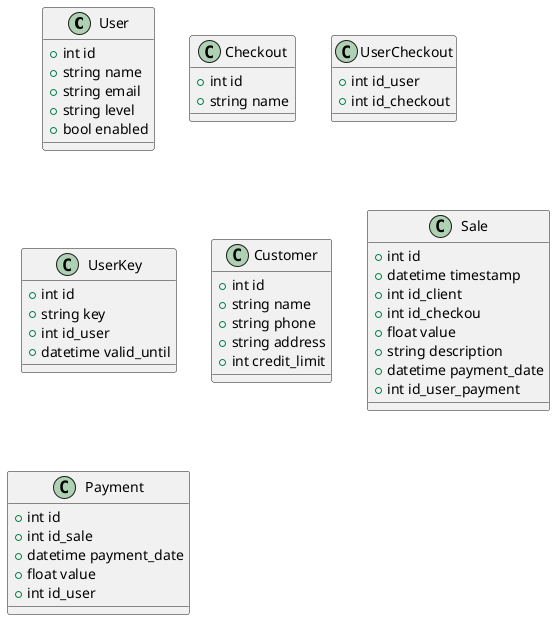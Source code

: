 @startuml Class diagram

class User {
    + int id
    + string name
    + string email
    + string level
    + bool enabled
}

class Checkout {
    + int id
    + string name    
}

class UserCheckout {
    + int id_user
    + int id_checkout
}

class UserKey {
    + int id
    + string key
    + int id_user
    + datetime valid_until
}

class Customer {
    + int id
    + string name
    + string phone
    + string address
    + int credit_limit
}


class Sale {
    + int id
    + datetime timestamp
    + int id_client
    + int id_checkou
    + float value
    + string description
    + datetime payment_date
    + int id_user_payment
}

class Payment {
    + int id
    + int id_sale
    + datetime payment_date
    + float value
    + int id_user
}

@enduml